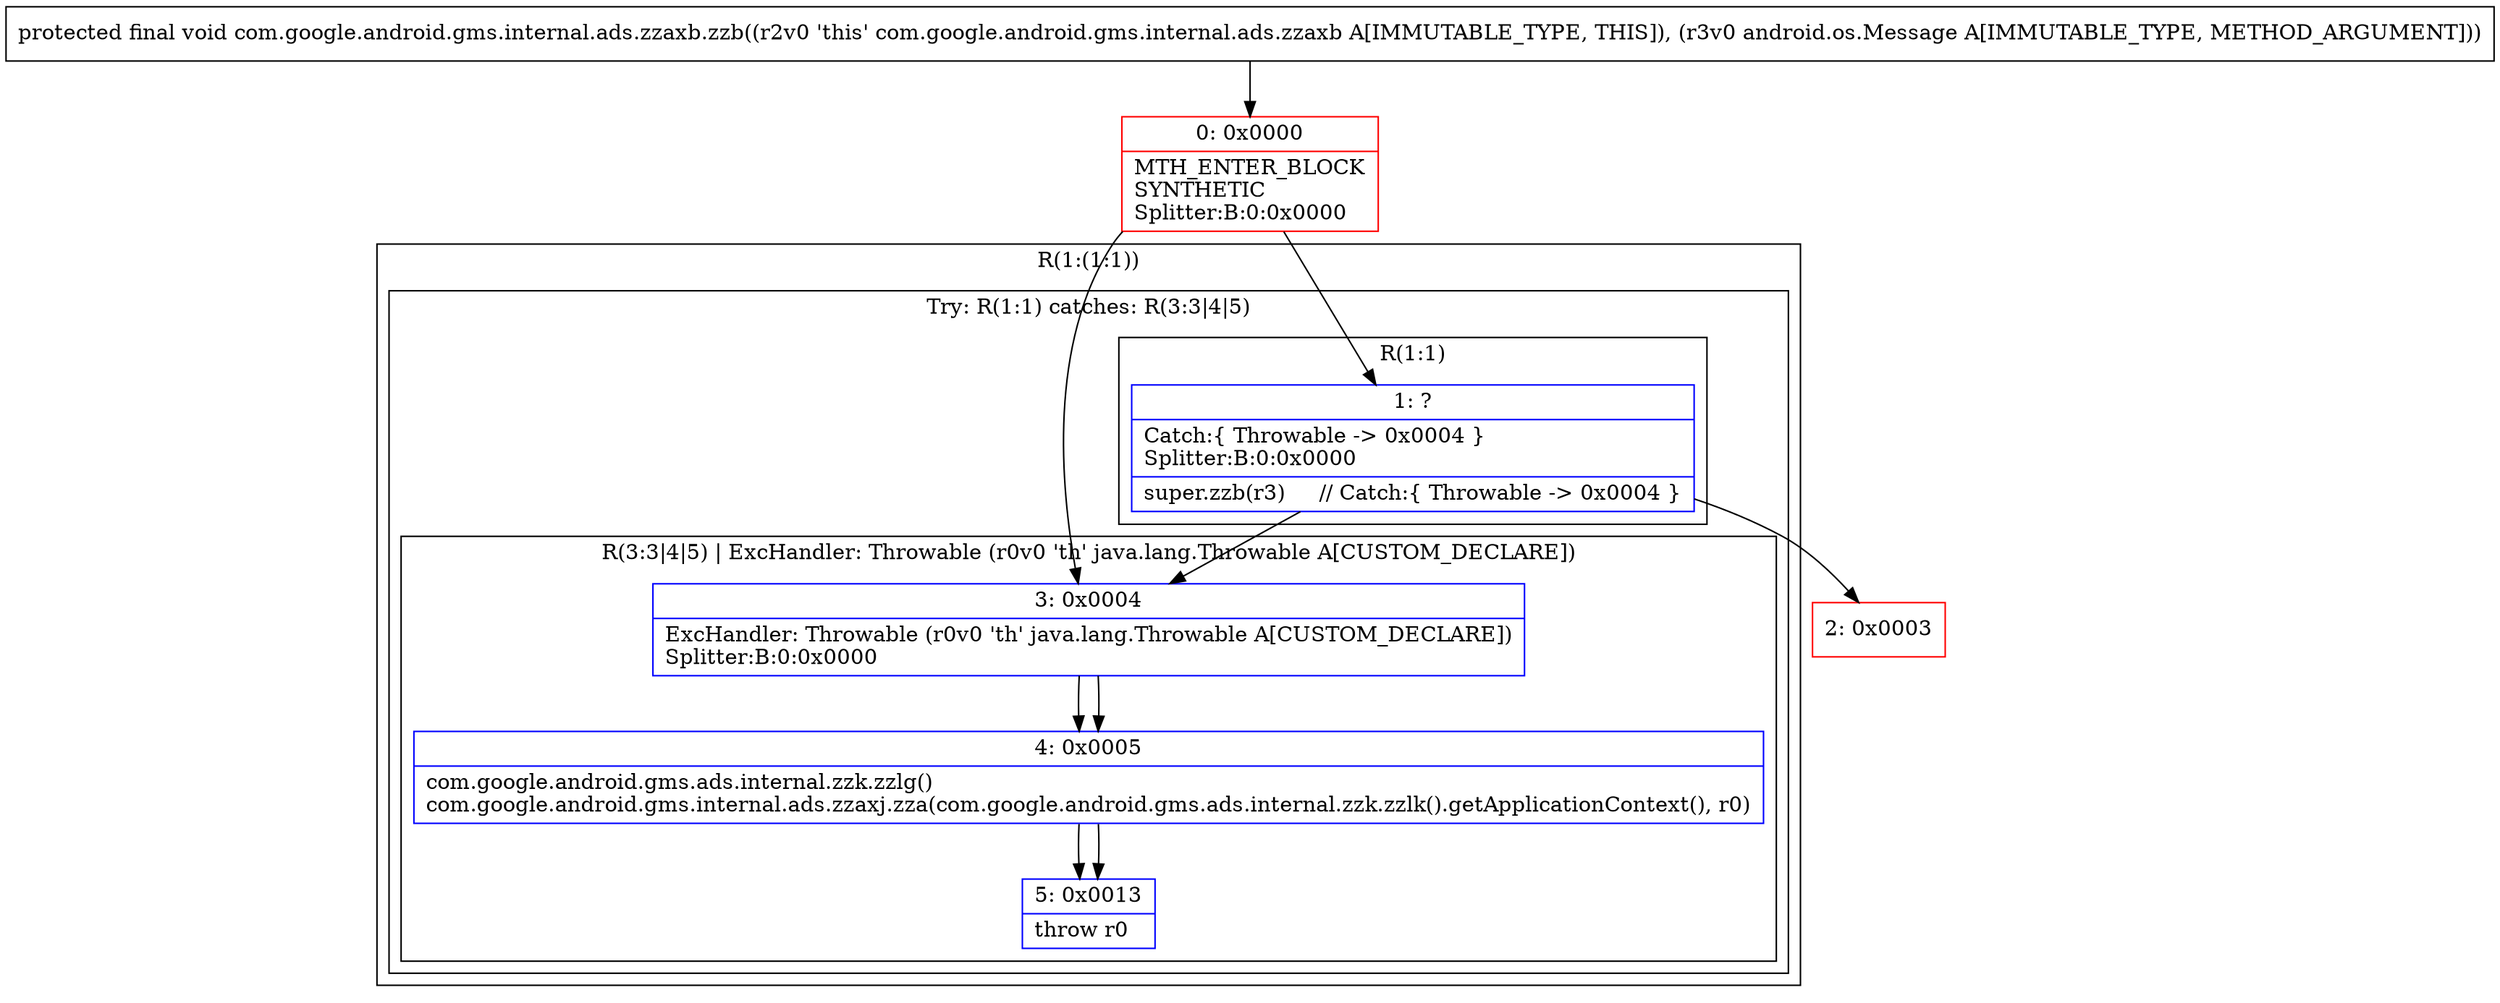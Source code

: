 digraph "CFG forcom.google.android.gms.internal.ads.zzaxb.zzb(Landroid\/os\/Message;)V" {
subgraph cluster_Region_1819867838 {
label = "R(1:(1:1))";
node [shape=record,color=blue];
subgraph cluster_TryCatchRegion_1914459294 {
label = "Try: R(1:1) catches: R(3:3|4|5)";
node [shape=record,color=blue];
subgraph cluster_Region_35497885 {
label = "R(1:1)";
node [shape=record,color=blue];
Node_1 [shape=record,label="{1\:\ ?|Catch:\{ Throwable \-\> 0x0004 \}\lSplitter:B:0:0x0000\l|super.zzb(r3)     \/\/ Catch:\{ Throwable \-\> 0x0004 \}\l}"];
}
subgraph cluster_Region_691912711 {
label = "R(3:3|4|5) | ExcHandler: Throwable (r0v0 'th' java.lang.Throwable A[CUSTOM_DECLARE])\l";
node [shape=record,color=blue];
Node_3 [shape=record,label="{3\:\ 0x0004|ExcHandler: Throwable (r0v0 'th' java.lang.Throwable A[CUSTOM_DECLARE])\lSplitter:B:0:0x0000\l}"];
Node_4 [shape=record,label="{4\:\ 0x0005|com.google.android.gms.ads.internal.zzk.zzlg()\lcom.google.android.gms.internal.ads.zzaxj.zza(com.google.android.gms.ads.internal.zzk.zzlk().getApplicationContext(), r0)\l}"];
Node_5 [shape=record,label="{5\:\ 0x0013|throw r0\l}"];
}
}
}
subgraph cluster_Region_691912711 {
label = "R(3:3|4|5) | ExcHandler: Throwable (r0v0 'th' java.lang.Throwable A[CUSTOM_DECLARE])\l";
node [shape=record,color=blue];
Node_3 [shape=record,label="{3\:\ 0x0004|ExcHandler: Throwable (r0v0 'th' java.lang.Throwable A[CUSTOM_DECLARE])\lSplitter:B:0:0x0000\l}"];
Node_4 [shape=record,label="{4\:\ 0x0005|com.google.android.gms.ads.internal.zzk.zzlg()\lcom.google.android.gms.internal.ads.zzaxj.zza(com.google.android.gms.ads.internal.zzk.zzlk().getApplicationContext(), r0)\l}"];
Node_5 [shape=record,label="{5\:\ 0x0013|throw r0\l}"];
}
Node_0 [shape=record,color=red,label="{0\:\ 0x0000|MTH_ENTER_BLOCK\lSYNTHETIC\lSplitter:B:0:0x0000\l}"];
Node_2 [shape=record,color=red,label="{2\:\ 0x0003}"];
MethodNode[shape=record,label="{protected final void com.google.android.gms.internal.ads.zzaxb.zzb((r2v0 'this' com.google.android.gms.internal.ads.zzaxb A[IMMUTABLE_TYPE, THIS]), (r3v0 android.os.Message A[IMMUTABLE_TYPE, METHOD_ARGUMENT])) }"];
MethodNode -> Node_0;
Node_1 -> Node_2;
Node_1 -> Node_3;
Node_3 -> Node_4;
Node_4 -> Node_5;
Node_3 -> Node_4;
Node_4 -> Node_5;
Node_0 -> Node_1;
Node_0 -> Node_3;
}

